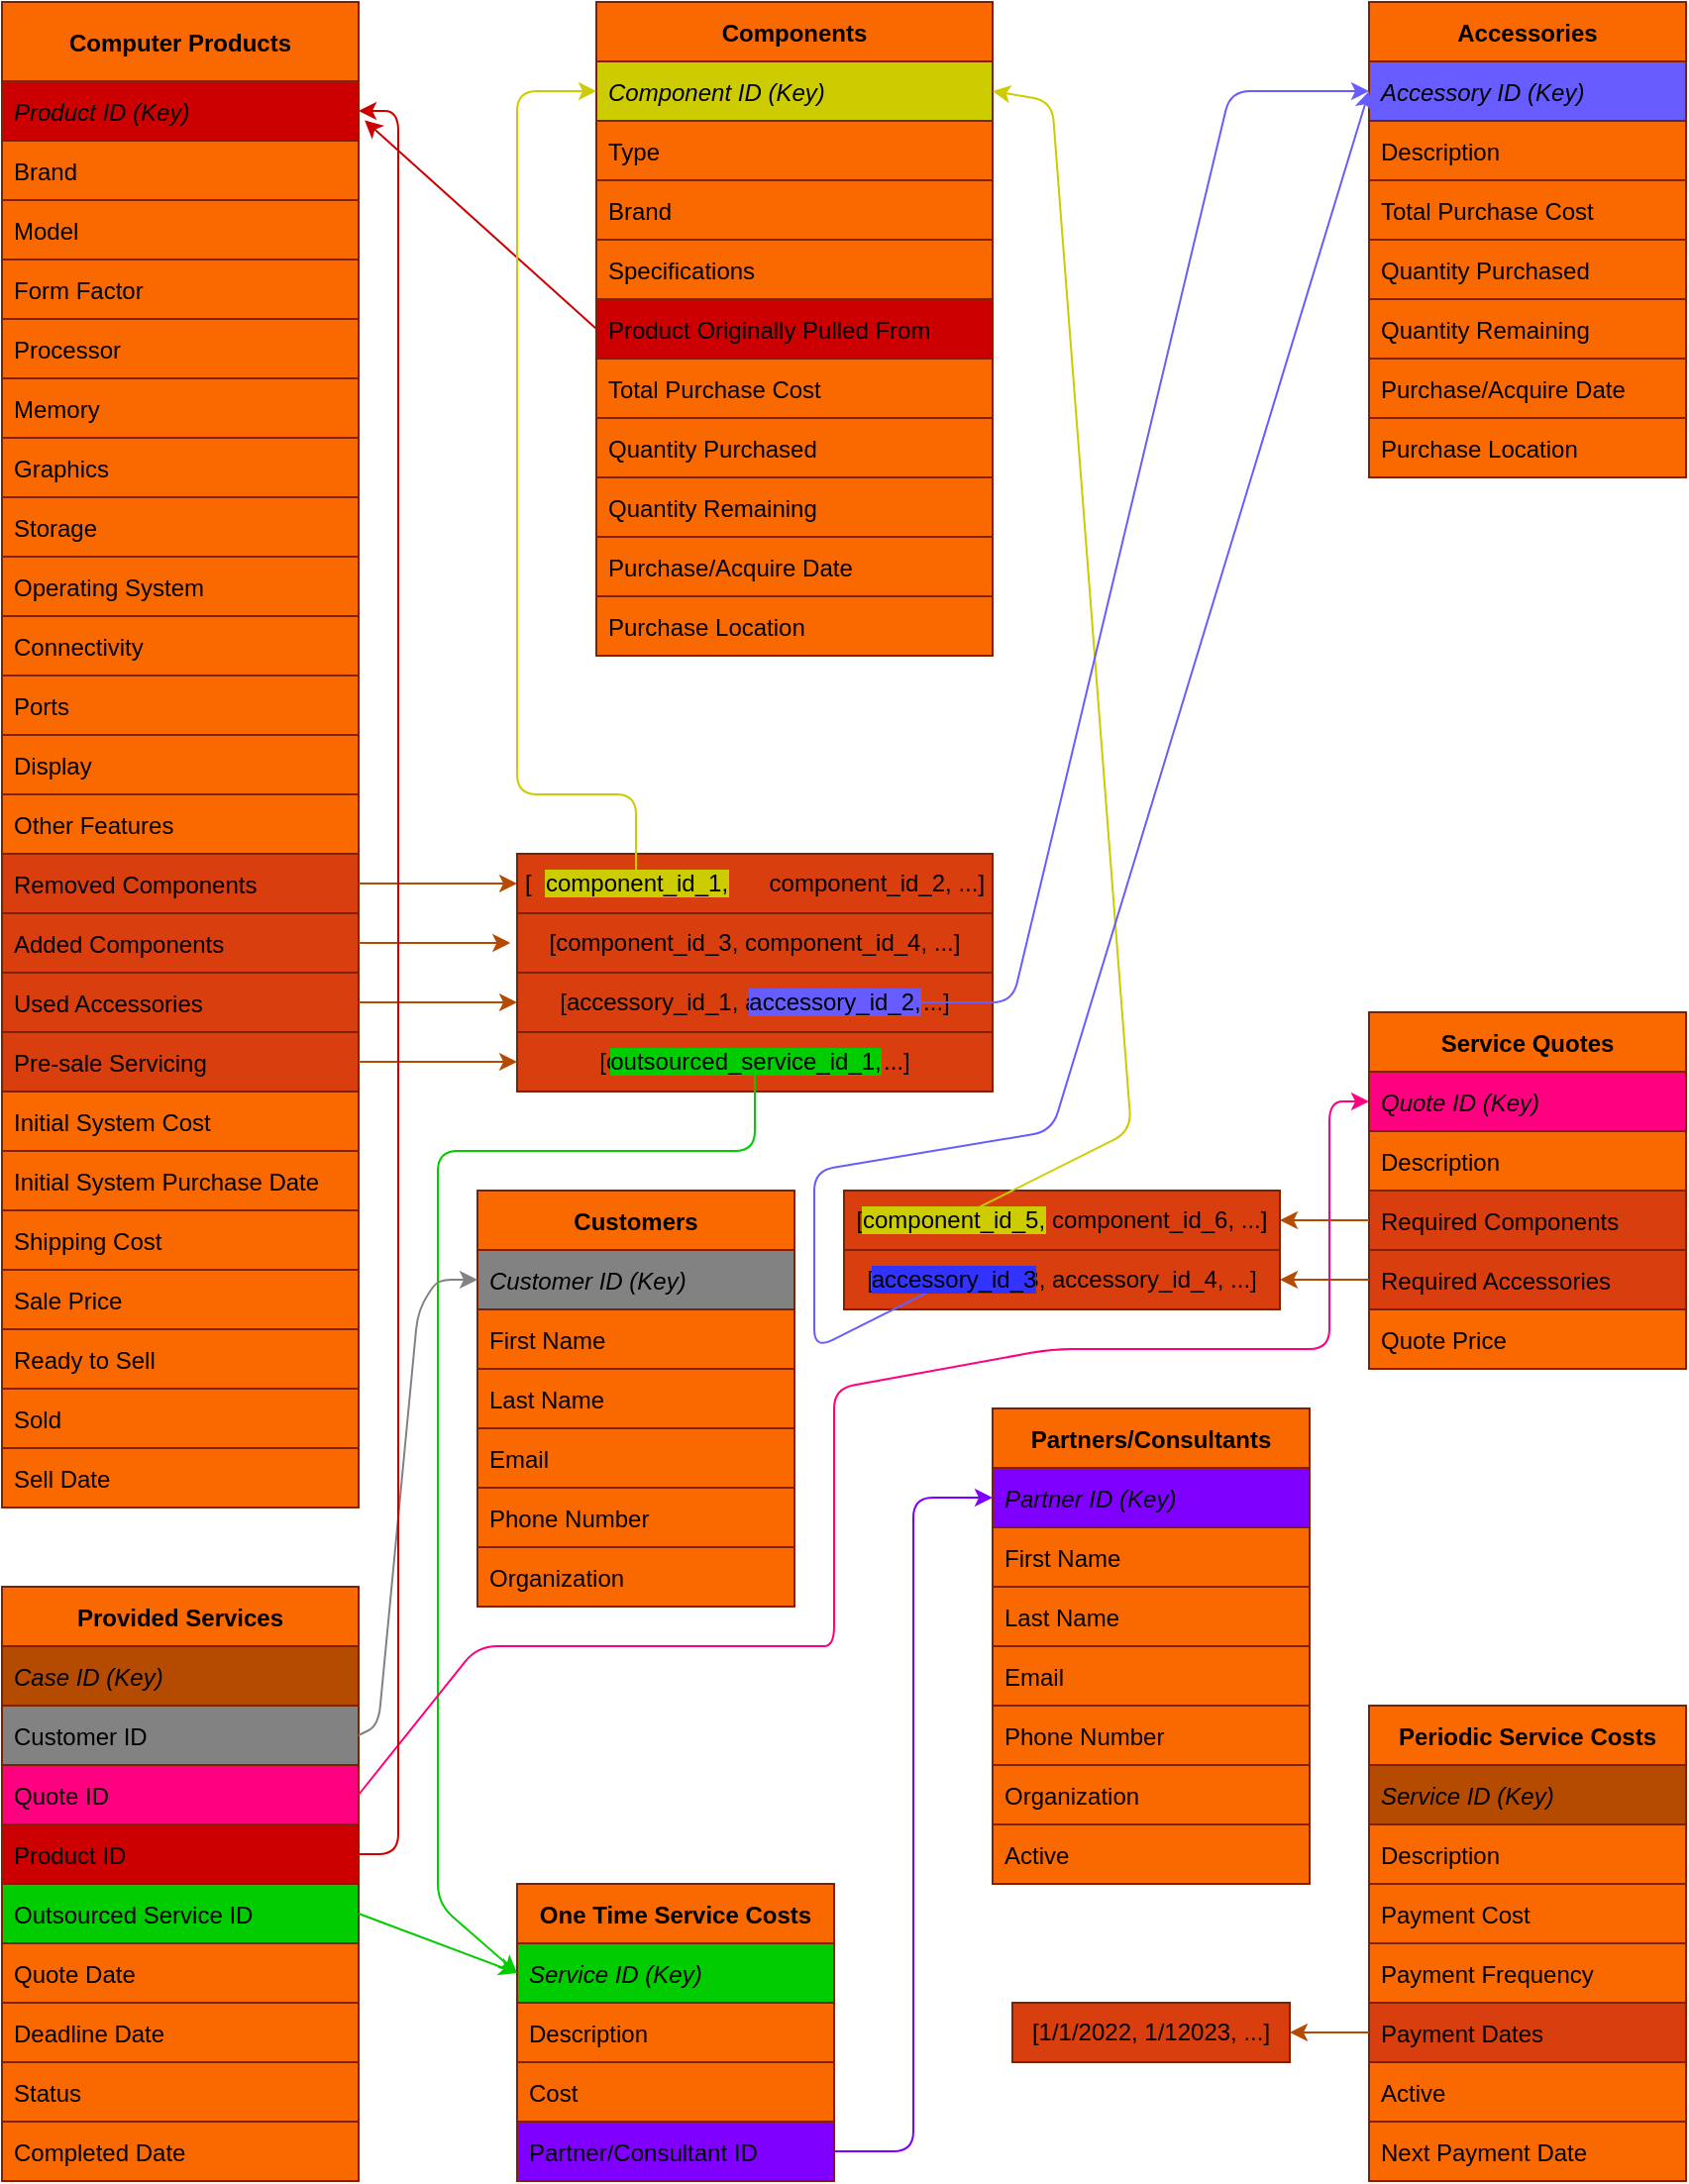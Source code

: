 <mxfile>
    <diagram id="A59kd1PUlwQ1Bvf_hG7t" name="Page-1">
        <mxGraphModel dx="2760" dy="1080" grid="1" gridSize="10" guides="1" tooltips="1" connect="1" arrows="1" fold="1" page="1" pageScale="1" pageWidth="850" pageHeight="1100" math="0" shadow="0">
            <root>
                <mxCell id="0"/>
                <mxCell id="1" parent="0"/>
                <mxCell id="89" value="Computer Products" style="swimlane;fontStyle=1;childLayout=stackLayout;horizontal=1;startSize=40;horizontalStack=0;resizeParent=1;resizeParentMax=0;resizeLast=0;collapsible=1;marginBottom=0;comic=0;labelBackgroundColor=none;labelBorderColor=none;fillColor=#fa6800;strokeColor=#7D2100;fontColor=#000000;" vertex="1" parent="1">
                    <mxGeometry x="-1700" width="180" height="760" as="geometry">
                        <mxRectangle x="-830" y="10" width="50" height="30" as="alternateBounds"/>
                    </mxGeometry>
                </mxCell>
                <mxCell id="90" value="Product ID (Key)" style="text;align=left;verticalAlign=middle;spacingLeft=4;spacingRight=4;overflow=hidden;points=[[0,0.5],[1,0.5]];portConstraint=eastwest;rotatable=0;comic=0;labelBackgroundColor=none;labelBorderColor=none;fillColor=#CC0000;strokeColor=#7D2100;fontColor=#000000;fontStyle=2" vertex="1" parent="89">
                    <mxGeometry y="40" width="180" height="30" as="geometry"/>
                </mxCell>
                <mxCell id="91" value="Brand" style="text;align=left;verticalAlign=middle;spacingLeft=4;spacingRight=4;overflow=hidden;points=[[0,0.5],[1,0.5]];portConstraint=eastwest;rotatable=0;comic=0;labelBackgroundColor=none;labelBorderColor=none;fillColor=#fa6800;strokeColor=#7D2100;fontColor=#000000;" vertex="1" parent="89">
                    <mxGeometry y="70" width="180" height="30" as="geometry"/>
                </mxCell>
                <mxCell id="106" value="Model" style="text;align=left;verticalAlign=middle;spacingLeft=4;spacingRight=4;overflow=hidden;points=[[0,0.5],[1,0.5]];portConstraint=eastwest;rotatable=0;comic=0;labelBackgroundColor=none;labelBorderColor=none;fillColor=#fa6800;strokeColor=#7D2100;fontColor=#000000;" vertex="1" parent="89">
                    <mxGeometry y="100" width="180" height="30" as="geometry"/>
                </mxCell>
                <mxCell id="105" value="Form Factor" style="text;align=left;verticalAlign=middle;spacingLeft=4;spacingRight=4;overflow=hidden;points=[[0,0.5],[1,0.5]];portConstraint=eastwest;rotatable=0;comic=0;labelBackgroundColor=none;labelBorderColor=none;fillColor=#fa6800;strokeColor=#7D2100;fontColor=#000000;" vertex="1" parent="89">
                    <mxGeometry y="130" width="180" height="30" as="geometry"/>
                </mxCell>
                <mxCell id="104" value="Processor" style="text;align=left;verticalAlign=middle;spacingLeft=4;spacingRight=4;overflow=hidden;points=[[0,0.5],[1,0.5]];portConstraint=eastwest;rotatable=0;comic=0;labelBackgroundColor=none;labelBorderColor=none;fillColor=#fa6800;strokeColor=#7D2100;fontColor=#000000;" vertex="1" parent="89">
                    <mxGeometry y="160" width="180" height="30" as="geometry"/>
                </mxCell>
                <mxCell id="103" value="Memory" style="text;align=left;verticalAlign=middle;spacingLeft=4;spacingRight=4;overflow=hidden;points=[[0,0.5],[1,0.5]];portConstraint=eastwest;rotatable=0;comic=0;labelBackgroundColor=none;labelBorderColor=none;fillColor=#fa6800;strokeColor=#7D2100;fontColor=#000000;" vertex="1" parent="89">
                    <mxGeometry y="190" width="180" height="30" as="geometry"/>
                </mxCell>
                <mxCell id="102" value="Graphics" style="text;align=left;verticalAlign=middle;spacingLeft=4;spacingRight=4;overflow=hidden;points=[[0,0.5],[1,0.5]];portConstraint=eastwest;rotatable=0;comic=0;labelBackgroundColor=none;labelBorderColor=none;fillColor=#fa6800;strokeColor=#7D2100;fontColor=#000000;" vertex="1" parent="89">
                    <mxGeometry y="220" width="180" height="30" as="geometry"/>
                </mxCell>
                <mxCell id="100" value="Storage" style="text;align=left;verticalAlign=middle;spacingLeft=4;spacingRight=4;overflow=hidden;points=[[0,0.5],[1,0.5]];portConstraint=eastwest;rotatable=0;comic=0;labelBackgroundColor=none;labelBorderColor=none;fillColor=#fa6800;strokeColor=#7D2100;fontColor=#000000;" vertex="1" parent="89">
                    <mxGeometry y="250" width="180" height="30" as="geometry"/>
                </mxCell>
                <mxCell id="99" value="Operating System" style="text;align=left;verticalAlign=middle;spacingLeft=4;spacingRight=4;overflow=hidden;points=[[0,0.5],[1,0.5]];portConstraint=eastwest;rotatable=0;comic=0;labelBackgroundColor=none;labelBorderColor=none;fillColor=#fa6800;strokeColor=#7D2100;fontColor=#000000;" vertex="1" parent="89">
                    <mxGeometry y="280" width="180" height="30" as="geometry"/>
                </mxCell>
                <mxCell id="98" value="Connectivity" style="text;align=left;verticalAlign=middle;spacingLeft=4;spacingRight=4;overflow=hidden;points=[[0,0.5],[1,0.5]];portConstraint=eastwest;rotatable=0;comic=0;labelBackgroundColor=none;labelBorderColor=none;fillColor=#fa6800;strokeColor=#7D2100;fontColor=#000000;" vertex="1" parent="89">
                    <mxGeometry y="310" width="180" height="30" as="geometry"/>
                </mxCell>
                <mxCell id="97" value="Ports" style="text;align=left;verticalAlign=middle;spacingLeft=4;spacingRight=4;overflow=hidden;points=[[0,0.5],[1,0.5]];portConstraint=eastwest;rotatable=0;comic=0;labelBackgroundColor=none;labelBorderColor=none;fillColor=#fa6800;strokeColor=#7D2100;fontColor=#000000;" vertex="1" parent="89">
                    <mxGeometry y="340" width="180" height="30" as="geometry"/>
                </mxCell>
                <mxCell id="96" value="Display" style="text;align=left;verticalAlign=middle;spacingLeft=4;spacingRight=4;overflow=hidden;points=[[0,0.5],[1,0.5]];portConstraint=eastwest;rotatable=0;comic=0;labelBackgroundColor=none;labelBorderColor=none;fillColor=#fa6800;strokeColor=#7D2100;fontColor=#000000;" vertex="1" parent="89">
                    <mxGeometry y="370" width="180" height="30" as="geometry"/>
                </mxCell>
                <mxCell id="95" value="Other Features" style="text;align=left;verticalAlign=middle;spacingLeft=4;spacingRight=4;overflow=hidden;points=[[0,0.5],[1,0.5]];portConstraint=eastwest;rotatable=0;comic=0;labelBackgroundColor=none;labelBorderColor=none;fillColor=#fa6800;strokeColor=#7D2100;fontColor=#000000;" vertex="1" parent="89">
                    <mxGeometry y="400" width="180" height="30" as="geometry"/>
                </mxCell>
                <mxCell id="110" value="Removed Components" style="text;align=left;verticalAlign=middle;spacingLeft=4;spacingRight=4;overflow=hidden;points=[[0,0.5],[1,0.5]];portConstraint=eastwest;rotatable=0;comic=0;labelBackgroundColor=none;labelBorderColor=none;fillColor=#D93E0F;strokeColor=#7D2100;fontColor=#000000;" vertex="1" parent="89">
                    <mxGeometry y="430" width="180" height="30" as="geometry"/>
                </mxCell>
                <mxCell id="109" value="Added Components" style="text;align=left;verticalAlign=middle;spacingLeft=4;spacingRight=4;overflow=hidden;points=[[0,0.5],[1,0.5]];portConstraint=eastwest;rotatable=0;comic=0;labelBackgroundColor=none;labelBorderColor=none;fillColor=#D93E0F;strokeColor=#7D2100;fontColor=#000000;" vertex="1" parent="89">
                    <mxGeometry y="460" width="180" height="30" as="geometry"/>
                </mxCell>
                <mxCell id="146" value="Used Accessories" style="text;align=left;verticalAlign=middle;spacingLeft=4;spacingRight=4;overflow=hidden;points=[[0,0.5],[1,0.5]];portConstraint=eastwest;rotatable=0;comic=0;labelBackgroundColor=none;labelBorderColor=none;fillColor=#D93E0F;strokeColor=#7D2100;fontColor=#000000;" vertex="1" parent="89">
                    <mxGeometry y="490" width="180" height="30" as="geometry"/>
                </mxCell>
                <mxCell id="147" value="Pre-sale Servicing" style="text;align=left;verticalAlign=middle;spacingLeft=4;spacingRight=4;overflow=hidden;points=[[0,0.5],[1,0.5]];portConstraint=eastwest;rotatable=0;comic=0;labelBackgroundColor=none;labelBorderColor=none;fillColor=#D93E0F;strokeColor=#7D2100;fontColor=#000000;" vertex="1" parent="89">
                    <mxGeometry y="520" width="180" height="30" as="geometry"/>
                </mxCell>
                <mxCell id="108" value="Initial System Cost" style="text;align=left;verticalAlign=middle;spacingLeft=4;spacingRight=4;overflow=hidden;points=[[0,0.5],[1,0.5]];portConstraint=eastwest;rotatable=0;comic=0;labelBackgroundColor=none;labelBorderColor=none;fillColor=#fa6800;strokeColor=#7D2100;fontColor=#000000;" vertex="1" parent="89">
                    <mxGeometry y="550" width="180" height="30" as="geometry"/>
                </mxCell>
                <mxCell id="107" value="Initial System Purchase Date" style="text;align=left;verticalAlign=middle;spacingLeft=4;spacingRight=4;overflow=hidden;points=[[0,0.5],[1,0.5]];portConstraint=eastwest;rotatable=0;comic=0;labelBackgroundColor=none;labelBorderColor=none;fillColor=#fa6800;strokeColor=#7D2100;fontColor=#000000;" vertex="1" parent="89">
                    <mxGeometry y="580" width="180" height="30" as="geometry"/>
                </mxCell>
                <mxCell id="115" value="Shipping Cost" style="text;align=left;verticalAlign=middle;spacingLeft=4;spacingRight=4;overflow=hidden;points=[[0,0.5],[1,0.5]];portConstraint=eastwest;rotatable=0;comic=0;labelBackgroundColor=none;labelBorderColor=none;fillColor=#fa6800;strokeColor=#7D2100;fontColor=#000000;" vertex="1" parent="89">
                    <mxGeometry y="610" width="180" height="30" as="geometry"/>
                </mxCell>
                <mxCell id="114" value="Sale Price" style="text;align=left;verticalAlign=middle;spacingLeft=4;spacingRight=4;overflow=hidden;points=[[0,0.5],[1,0.5]];portConstraint=eastwest;rotatable=0;comic=0;labelBackgroundColor=none;labelBorderColor=none;fillColor=#fa6800;strokeColor=#7D2100;fontColor=#000000;" vertex="1" parent="89">
                    <mxGeometry y="640" width="180" height="30" as="geometry"/>
                </mxCell>
                <mxCell id="113" value="Ready to Sell" style="text;align=left;verticalAlign=middle;spacingLeft=4;spacingRight=4;overflow=hidden;points=[[0,0.5],[1,0.5]];portConstraint=eastwest;rotatable=0;comic=0;labelBackgroundColor=none;labelBorderColor=none;fillColor=#fa6800;strokeColor=#7D2100;fontColor=#000000;" vertex="1" parent="89">
                    <mxGeometry y="670" width="180" height="30" as="geometry"/>
                </mxCell>
                <mxCell id="112" value="Sold" style="text;align=left;verticalAlign=middle;spacingLeft=4;spacingRight=4;overflow=hidden;points=[[0,0.5],[1,0.5]];portConstraint=eastwest;rotatable=0;comic=0;labelBackgroundColor=none;labelBorderColor=none;fillColor=#fa6800;strokeColor=#7D2100;fontColor=#000000;" vertex="1" parent="89">
                    <mxGeometry y="700" width="180" height="30" as="geometry"/>
                </mxCell>
                <mxCell id="111" value="Sell Date" style="text;align=left;verticalAlign=middle;spacingLeft=4;spacingRight=4;overflow=hidden;points=[[0,0.5],[1,0.5]];portConstraint=eastwest;rotatable=0;comic=0;labelBackgroundColor=none;labelBorderColor=none;fillColor=#fa6800;strokeColor=#7D2100;fontColor=#000000;" vertex="1" parent="89">
                    <mxGeometry y="730" width="180" height="30" as="geometry"/>
                </mxCell>
                <mxCell id="120" value="[                                    component_id_2, ...]" style="whiteSpace=wrap;align=center;comic=0;labelBackgroundColor=none;labelBorderColor=none;fillColor=#D93E0F;strokeColor=#7D2100;fontColor=#000000;" vertex="1" parent="1">
                    <mxGeometry x="-1440" y="430" width="240" height="30" as="geometry"/>
                </mxCell>
                <mxCell id="121" value="[component_id_3, component_id_4, ...]" style="whiteSpace=wrap;align=center;comic=0;labelBackgroundColor=none;labelBorderColor=none;fillColor=#D93E0F;strokeColor=#7D2100;fontColor=#000000;" vertex="1" parent="1">
                    <mxGeometry x="-1440" y="460" width="240" height="30" as="geometry"/>
                </mxCell>
                <mxCell id="122" value="" style="edgeStyle=none;entryX=0;entryY=0.5;entryDx=0;entryDy=0;jumpSize=12;comic=0;labelBackgroundColor=none;labelBorderColor=none;fontColor=#000000;fillColor=#fa6800;strokeColor=#B54B00;" edge="1" parent="1" source="110" target="120">
                    <mxGeometry relative="1" as="geometry"/>
                </mxCell>
                <mxCell id="123" value="" style="edgeStyle=none;entryX=-0.014;entryY=0.5;entryDx=0;entryDy=0;entryPerimeter=0;jumpSize=12;comic=0;labelBackgroundColor=none;labelBorderColor=none;fontColor=#000000;fillColor=#fa6800;strokeColor=#B54B00;" edge="1" parent="1" source="109" target="121">
                    <mxGeometry relative="1" as="geometry"/>
                </mxCell>
                <mxCell id="124" value="Components" style="swimlane;fontStyle=1;childLayout=stackLayout;horizontal=1;startSize=30;horizontalStack=0;resizeParent=1;resizeParentMax=0;resizeLast=0;collapsible=1;marginBottom=0;comic=0;labelBackgroundColor=none;labelBorderColor=none;fillColor=#fa6800;strokeColor=#7D2100;fontColor=#000000;" vertex="1" parent="1">
                    <mxGeometry x="-1400" width="200" height="330" as="geometry"/>
                </mxCell>
                <mxCell id="125" value="Component ID (Key)" style="text;align=left;verticalAlign=middle;spacingLeft=4;spacingRight=4;overflow=hidden;points=[[0,0.5],[1,0.5]];portConstraint=eastwest;rotatable=0;comic=0;labelBackgroundColor=none;labelBorderColor=none;fillColor=#CCCC00;strokeColor=#7D2100;fontColor=#000000;fontStyle=2" vertex="1" parent="124">
                    <mxGeometry y="30" width="200" height="30" as="geometry"/>
                </mxCell>
                <mxCell id="126" value="Type" style="text;align=left;verticalAlign=middle;spacingLeft=4;spacingRight=4;overflow=hidden;points=[[0,0.5],[1,0.5]];portConstraint=eastwest;rotatable=0;comic=0;labelBackgroundColor=none;labelBorderColor=none;fillColor=#fa6800;strokeColor=#7D2100;fontColor=#000000;" vertex="1" parent="124">
                    <mxGeometry y="60" width="200" height="30" as="geometry"/>
                </mxCell>
                <mxCell id="127" value="Brand" style="text;align=left;verticalAlign=middle;spacingLeft=4;spacingRight=4;overflow=hidden;points=[[0,0.5],[1,0.5]];portConstraint=eastwest;rotatable=0;comic=0;labelBackgroundColor=none;labelBorderColor=none;fillColor=#fa6800;strokeColor=#7D2100;fontColor=#000000;" vertex="1" parent="124">
                    <mxGeometry y="90" width="200" height="30" as="geometry"/>
                </mxCell>
                <mxCell id="141" value="Specifications" style="text;align=left;verticalAlign=middle;spacingLeft=4;spacingRight=4;overflow=hidden;points=[[0,0.5],[1,0.5]];portConstraint=eastwest;rotatable=0;comic=0;labelBackgroundColor=none;labelBorderColor=none;fillColor=#fa6800;strokeColor=#7D2100;fontColor=#000000;" vertex="1" parent="124">
                    <mxGeometry y="120" width="200" height="30" as="geometry"/>
                </mxCell>
                <mxCell id="140" value="Product Originally Pulled From" style="text;align=left;verticalAlign=middle;spacingLeft=4;spacingRight=4;overflow=hidden;points=[[0,0.5],[1,0.5]];portConstraint=eastwest;rotatable=0;comic=0;labelBackgroundColor=none;labelBorderColor=none;fillColor=#CC0000;strokeColor=#7D2100;fontColor=#000000;" vertex="1" parent="124">
                    <mxGeometry y="150" width="200" height="30" as="geometry"/>
                </mxCell>
                <mxCell id="139" value="Total Purchase Cost" style="text;align=left;verticalAlign=middle;spacingLeft=4;spacingRight=4;overflow=hidden;points=[[0,0.5],[1,0.5]];portConstraint=eastwest;rotatable=0;comic=0;labelBackgroundColor=none;labelBorderColor=none;fillColor=#fa6800;strokeColor=#7D2100;fontColor=#000000;" vertex="1" parent="124">
                    <mxGeometry y="180" width="200" height="30" as="geometry"/>
                </mxCell>
                <mxCell id="138" value="Quantity Purchased" style="text;align=left;verticalAlign=middle;spacingLeft=4;spacingRight=4;overflow=hidden;points=[[0,0.5],[1,0.5]];portConstraint=eastwest;rotatable=0;comic=0;labelBackgroundColor=none;labelBorderColor=none;fillColor=#fa6800;strokeColor=#7D2100;fontColor=#000000;" vertex="1" parent="124">
                    <mxGeometry y="210" width="200" height="30" as="geometry"/>
                </mxCell>
                <mxCell id="137" value="Quantity Remaining" style="text;align=left;verticalAlign=middle;spacingLeft=4;spacingRight=4;overflow=hidden;points=[[0,0.5],[1,0.5]];portConstraint=eastwest;rotatable=0;comic=0;labelBackgroundColor=none;labelBorderColor=none;fillColor=#fa6800;strokeColor=#7D2100;fontColor=#000000;" vertex="1" parent="124">
                    <mxGeometry y="240" width="200" height="30" as="geometry"/>
                </mxCell>
                <mxCell id="136" value="Purchase/Acquire Date" style="text;align=left;verticalAlign=middle;spacingLeft=4;spacingRight=4;overflow=hidden;points=[[0,0.5],[1,0.5]];portConstraint=eastwest;rotatable=0;comic=0;labelBackgroundColor=none;labelBorderColor=none;fillColor=#fa6800;strokeColor=#7D2100;fontColor=#000000;" vertex="1" parent="124">
                    <mxGeometry y="270" width="200" height="30" as="geometry"/>
                </mxCell>
                <mxCell id="135" value="Purchase Location" style="text;align=left;verticalAlign=middle;spacingLeft=4;spacingRight=4;overflow=hidden;points=[[0,0.5],[1,0.5]];portConstraint=eastwest;rotatable=0;comic=0;labelBackgroundColor=none;labelBorderColor=none;fillColor=#fa6800;strokeColor=#7D2100;fontColor=#000000;" vertex="1" parent="124">
                    <mxGeometry y="300" width="200" height="30" as="geometry"/>
                </mxCell>
                <mxCell id="148" value="Accessories" style="swimlane;fontStyle=1;childLayout=stackLayout;horizontal=1;startSize=30;horizontalStack=0;resizeParent=1;resizeParentMax=0;resizeLast=0;collapsible=1;marginBottom=0;comic=0;labelBackgroundColor=none;labelBorderColor=none;fillColor=#fa6800;strokeColor=#7D2100;fontColor=#000000;" vertex="1" parent="1">
                    <mxGeometry x="-1010" width="160" height="240" as="geometry"/>
                </mxCell>
                <mxCell id="149" value="Accessory ID (Key)" style="text;align=left;verticalAlign=middle;spacingLeft=4;spacingRight=4;overflow=hidden;points=[[0,0.5],[1,0.5]];portConstraint=eastwest;rotatable=0;comic=0;labelBackgroundColor=none;labelBorderColor=none;fillColor=#675CFF;strokeColor=#7D2100;fontColor=#000000;gradientColor=none;fontStyle=2" vertex="1" parent="148">
                    <mxGeometry y="30" width="160" height="30" as="geometry"/>
                </mxCell>
                <mxCell id="150" value="Description" style="text;align=left;verticalAlign=middle;spacingLeft=4;spacingRight=4;overflow=hidden;points=[[0,0.5],[1,0.5]];portConstraint=eastwest;rotatable=0;comic=0;labelBackgroundColor=none;labelBorderColor=none;fillColor=#fa6800;strokeColor=#7D2100;fontColor=#000000;" vertex="1" parent="148">
                    <mxGeometry y="60" width="160" height="30" as="geometry"/>
                </mxCell>
                <mxCell id="154" value="Total Purchase Cost" style="text;align=left;verticalAlign=middle;spacingLeft=4;spacingRight=4;overflow=hidden;points=[[0,0.5],[1,0.5]];portConstraint=eastwest;rotatable=0;comic=0;labelBackgroundColor=none;labelBorderColor=none;fillColor=#fa6800;strokeColor=#7D2100;fontColor=#000000;" vertex="1" parent="148">
                    <mxGeometry y="90" width="160" height="30" as="geometry"/>
                </mxCell>
                <mxCell id="155" value="Quantity Purchased" style="text;align=left;verticalAlign=middle;spacingLeft=4;spacingRight=4;overflow=hidden;points=[[0,0.5],[1,0.5]];portConstraint=eastwest;rotatable=0;comic=0;labelBackgroundColor=none;labelBorderColor=none;fillColor=#fa6800;strokeColor=#7D2100;fontColor=#000000;" vertex="1" parent="148">
                    <mxGeometry y="120" width="160" height="30" as="geometry"/>
                </mxCell>
                <mxCell id="156" value="Quantity Remaining" style="text;align=left;verticalAlign=middle;spacingLeft=4;spacingRight=4;overflow=hidden;points=[[0,0.5],[1,0.5]];portConstraint=eastwest;rotatable=0;comic=0;labelBackgroundColor=none;labelBorderColor=none;fillColor=#fa6800;strokeColor=#7D2100;fontColor=#000000;" vertex="1" parent="148">
                    <mxGeometry y="150" width="160" height="30" as="geometry"/>
                </mxCell>
                <mxCell id="157" value="Purchase/Acquire Date" style="text;align=left;verticalAlign=middle;spacingLeft=4;spacingRight=4;overflow=hidden;points=[[0,0.5],[1,0.5]];portConstraint=eastwest;rotatable=0;comic=0;labelBackgroundColor=none;labelBorderColor=none;fillColor=#fa6800;strokeColor=#7D2100;fontColor=#000000;" vertex="1" parent="148">
                    <mxGeometry y="180" width="160" height="30" as="geometry"/>
                </mxCell>
                <mxCell id="158" value="Purchase Location" style="text;align=left;verticalAlign=middle;spacingLeft=4;spacingRight=4;overflow=hidden;points=[[0,0.5],[1,0.5]];portConstraint=eastwest;rotatable=0;comic=0;labelBackgroundColor=none;labelBorderColor=none;fillColor=#fa6800;strokeColor=#7D2100;fontColor=#000000;" vertex="1" parent="148">
                    <mxGeometry y="210" width="160" height="30" as="geometry"/>
                </mxCell>
                <mxCell id="159" value="[accessory_id_1, accessory_id_2, ...]" style="whiteSpace=wrap;align=center;comic=0;labelBackgroundColor=none;labelBorderColor=none;fillColor=#D93E0F;strokeColor=#7D2100;fontColor=#000000;" vertex="1" parent="1">
                    <mxGeometry x="-1440" y="490" width="240" height="30" as="geometry"/>
                </mxCell>
                <mxCell id="160" value="" style="edgeStyle=none;entryX=0;entryY=0.5;entryDx=0;entryDy=0;jumpSize=12;exitX=1;exitY=0.5;exitDx=0;exitDy=0;comic=0;labelBackgroundColor=none;labelBorderColor=none;fontColor=#000000;fillColor=#fa6800;strokeColor=#B54B00;" edge="1" parent="1" target="159" source="146">
                    <mxGeometry relative="1" as="geometry">
                        <mxPoint x="-540" y="495" as="sourcePoint"/>
                    </mxGeometry>
                </mxCell>
                <mxCell id="162" value="Periodic Service Costs" style="swimlane;fontStyle=1;childLayout=stackLayout;horizontal=1;startSize=30;horizontalStack=0;resizeParent=1;resizeParentMax=0;resizeLast=0;collapsible=1;marginBottom=0;comic=0;labelBackgroundColor=none;labelBorderColor=none;fillColor=#fa6800;strokeColor=#7D2100;fontColor=#000000;" vertex="1" parent="1">
                    <mxGeometry x="-1010" y="860" width="160" height="240" as="geometry"/>
                </mxCell>
                <mxCell id="163" value="Service ID (Key)" style="text;align=left;verticalAlign=middle;spacingLeft=4;spacingRight=4;overflow=hidden;points=[[0,0.5],[1,0.5]];portConstraint=eastwest;rotatable=0;comic=0;labelBackgroundColor=none;labelBorderColor=none;fillColor=#B54B00;strokeColor=#7D2100;fontColor=#000000;fontStyle=2" vertex="1" parent="162">
                    <mxGeometry y="30" width="160" height="30" as="geometry"/>
                </mxCell>
                <mxCell id="164" value="Description" style="text;align=left;verticalAlign=middle;spacingLeft=4;spacingRight=4;overflow=hidden;points=[[0,0.5],[1,0.5]];portConstraint=eastwest;rotatable=0;comic=0;labelBackgroundColor=none;labelBorderColor=none;fillColor=#fa6800;strokeColor=#7D2100;fontColor=#000000;" vertex="1" parent="162">
                    <mxGeometry y="60" width="160" height="30" as="geometry"/>
                </mxCell>
                <mxCell id="165" value="Payment Cost" style="text;align=left;verticalAlign=middle;spacingLeft=4;spacingRight=4;overflow=hidden;points=[[0,0.5],[1,0.5]];portConstraint=eastwest;rotatable=0;comic=0;labelBackgroundColor=none;labelBorderColor=none;fillColor=#fa6800;strokeColor=#7D2100;fontColor=#000000;" vertex="1" parent="162">
                    <mxGeometry y="90" width="160" height="30" as="geometry"/>
                </mxCell>
                <mxCell id="166" value="Payment Frequency" style="text;align=left;verticalAlign=middle;spacingLeft=4;spacingRight=4;overflow=hidden;points=[[0,0.5],[1,0.5]];portConstraint=eastwest;rotatable=0;comic=0;labelBackgroundColor=none;labelBorderColor=none;fillColor=#fa6800;strokeColor=#7D2100;fontColor=#000000;" vertex="1" parent="162">
                    <mxGeometry y="120" width="160" height="30" as="geometry"/>
                </mxCell>
                <mxCell id="167" value="Payment Dates" style="text;align=left;verticalAlign=middle;spacingLeft=4;spacingRight=4;overflow=hidden;points=[[0,0.5],[1,0.5]];portConstraint=eastwest;rotatable=0;comic=0;labelBackgroundColor=none;labelBorderColor=none;fillColor=#D93E0F;strokeColor=#7D2100;fontColor=#000000;" vertex="1" parent="162">
                    <mxGeometry y="150" width="160" height="30" as="geometry"/>
                </mxCell>
                <mxCell id="168" value="Active" style="text;align=left;verticalAlign=middle;spacingLeft=4;spacingRight=4;overflow=hidden;points=[[0,0.5],[1,0.5]];portConstraint=eastwest;rotatable=0;comic=0;labelBackgroundColor=none;labelBorderColor=none;fillColor=#fa6800;strokeColor=#7D2100;fontColor=#000000;" vertex="1" parent="162">
                    <mxGeometry y="180" width="160" height="30" as="geometry"/>
                </mxCell>
                <mxCell id="169" value="Next Payment Date" style="text;align=left;verticalAlign=middle;spacingLeft=4;spacingRight=4;overflow=hidden;points=[[0,0.5],[1,0.5]];portConstraint=eastwest;rotatable=0;comic=0;labelBackgroundColor=none;labelBorderColor=none;fillColor=#fa6800;strokeColor=#7D2100;fontColor=#000000;" vertex="1" parent="162">
                    <mxGeometry y="210" width="160" height="30" as="geometry"/>
                </mxCell>
                <mxCell id="170" value="[1/1/2022, 1/12023, ...]" style="whiteSpace=wrap;align=center;comic=0;labelBackgroundColor=none;labelBorderColor=none;fillColor=#D93E0F;strokeColor=#7D2100;fontColor=#000000;" vertex="1" parent="1">
                    <mxGeometry x="-1190" y="1010" width="140" height="30" as="geometry"/>
                </mxCell>
                <mxCell id="172" value="" style="edgeStyle=none;jumpSize=13;entryX=1;entryY=0.5;entryDx=0;entryDy=0;comic=0;labelBackgroundColor=none;labelBorderColor=none;fontColor=#000000;fillColor=#fa6800;strokeColor=#B54B00;" edge="1" parent="1" source="167" target="170">
                    <mxGeometry relative="1" as="geometry"/>
                </mxCell>
                <mxCell id="ySqNH0EchY6GPnEmHGPg-172" value="One Time Service Costs" style="swimlane;fontStyle=1;childLayout=stackLayout;horizontal=1;startSize=30;horizontalStack=0;resizeParent=1;resizeParentMax=0;resizeLast=0;collapsible=1;marginBottom=0;comic=0;labelBackgroundColor=none;labelBorderColor=none;fillColor=#fa6800;strokeColor=#7D2100;fontColor=#000000;" vertex="1" parent="1">
                    <mxGeometry x="-1440" y="950" width="160" height="150" as="geometry"/>
                </mxCell>
                <mxCell id="ySqNH0EchY6GPnEmHGPg-173" value="Service ID (Key)" style="text;align=left;verticalAlign=middle;spacingLeft=4;spacingRight=4;overflow=hidden;points=[[0,0.5],[1,0.5]];portConstraint=eastwest;rotatable=0;comic=0;labelBackgroundColor=none;labelBorderColor=none;fillColor=#00CC00;strokeColor=#7D2100;fontColor=#000000;fontStyle=2" vertex="1" parent="ySqNH0EchY6GPnEmHGPg-172">
                    <mxGeometry y="30" width="160" height="30" as="geometry"/>
                </mxCell>
                <mxCell id="ySqNH0EchY6GPnEmHGPg-174" value="Description" style="text;align=left;verticalAlign=middle;spacingLeft=4;spacingRight=4;overflow=hidden;points=[[0,0.5],[1,0.5]];portConstraint=eastwest;rotatable=0;comic=0;labelBackgroundColor=none;labelBorderColor=none;fillColor=#fa6800;strokeColor=#7D2100;fontColor=#000000;" vertex="1" parent="ySqNH0EchY6GPnEmHGPg-172">
                    <mxGeometry y="60" width="160" height="30" as="geometry"/>
                </mxCell>
                <mxCell id="ySqNH0EchY6GPnEmHGPg-175" value="Cost" style="text;align=left;verticalAlign=middle;spacingLeft=4;spacingRight=4;overflow=hidden;points=[[0,0.5],[1,0.5]];portConstraint=eastwest;rotatable=0;comic=0;labelBackgroundColor=none;labelBorderColor=none;fillColor=#fa6800;strokeColor=#7D2100;fontColor=#000000;" vertex="1" parent="ySqNH0EchY6GPnEmHGPg-172">
                    <mxGeometry y="90" width="160" height="30" as="geometry"/>
                </mxCell>
                <mxCell id="ySqNH0EchY6GPnEmHGPg-179" value="Partner/Consultant ID" style="text;align=left;verticalAlign=middle;spacingLeft=4;spacingRight=4;overflow=hidden;points=[[0,0.5],[1,0.5]];portConstraint=eastwest;rotatable=0;comic=0;labelBackgroundColor=none;labelBorderColor=none;fillColor=#7F00FF;strokeColor=#7D2100;fontColor=#000000;" vertex="1" parent="ySqNH0EchY6GPnEmHGPg-172">
                    <mxGeometry y="120" width="160" height="30" as="geometry"/>
                </mxCell>
                <mxCell id="ySqNH0EchY6GPnEmHGPg-183" value="Partners/Consultants" style="swimlane;fontStyle=1;childLayout=stackLayout;horizontal=1;startSize=30;horizontalStack=0;resizeParent=1;resizeParentMax=0;resizeLast=0;collapsible=1;marginBottom=0;comic=0;labelBackgroundColor=none;labelBorderColor=none;fillColor=#fa6800;strokeColor=#7D2100;fontColor=#000000;" vertex="1" parent="1">
                    <mxGeometry x="-1200" y="710" width="160" height="240" as="geometry"/>
                </mxCell>
                <mxCell id="ySqNH0EchY6GPnEmHGPg-184" value="Partner ID (Key)" style="text;align=left;verticalAlign=middle;spacingLeft=4;spacingRight=4;overflow=hidden;points=[[0,0.5],[1,0.5]];portConstraint=eastwest;rotatable=0;comic=0;labelBackgroundColor=none;labelBorderColor=none;fillColor=#7F00FF;strokeColor=#7D2100;fontColor=#000000;fontStyle=2" vertex="1" parent="ySqNH0EchY6GPnEmHGPg-183">
                    <mxGeometry y="30" width="160" height="30" as="geometry"/>
                </mxCell>
                <mxCell id="ySqNH0EchY6GPnEmHGPg-185" value="First Name " style="text;align=left;verticalAlign=middle;spacingLeft=4;spacingRight=4;overflow=hidden;points=[[0,0.5],[1,0.5]];portConstraint=eastwest;rotatable=0;comic=0;labelBackgroundColor=none;labelBorderColor=none;fillColor=#fa6800;strokeColor=#7D2100;fontColor=#000000;" vertex="1" parent="ySqNH0EchY6GPnEmHGPg-183">
                    <mxGeometry y="60" width="160" height="30" as="geometry"/>
                </mxCell>
                <mxCell id="ySqNH0EchY6GPnEmHGPg-186" value="Last Name" style="text;align=left;verticalAlign=middle;spacingLeft=4;spacingRight=4;overflow=hidden;points=[[0,0.5],[1,0.5]];portConstraint=eastwest;rotatable=0;comic=0;labelBackgroundColor=none;labelBorderColor=none;fillColor=#fa6800;strokeColor=#7D2100;fontColor=#000000;" vertex="1" parent="ySqNH0EchY6GPnEmHGPg-183">
                    <mxGeometry y="90" width="160" height="30" as="geometry"/>
                </mxCell>
                <mxCell id="ySqNH0EchY6GPnEmHGPg-187" value="Email" style="text;align=left;verticalAlign=middle;spacingLeft=4;spacingRight=4;overflow=hidden;points=[[0,0.5],[1,0.5]];portConstraint=eastwest;rotatable=0;comic=0;labelBackgroundColor=none;labelBorderColor=none;fillColor=#fa6800;strokeColor=#7D2100;fontColor=#000000;" vertex="1" parent="ySqNH0EchY6GPnEmHGPg-183">
                    <mxGeometry y="120" width="160" height="30" as="geometry"/>
                </mxCell>
                <mxCell id="ySqNH0EchY6GPnEmHGPg-188" value="Phone Number" style="text;align=left;verticalAlign=middle;spacingLeft=4;spacingRight=4;overflow=hidden;points=[[0,0.5],[1,0.5]];portConstraint=eastwest;rotatable=0;comic=0;labelBackgroundColor=none;labelBorderColor=none;fillColor=#fa6800;strokeColor=#7D2100;fontColor=#000000;" vertex="1" parent="ySqNH0EchY6GPnEmHGPg-183">
                    <mxGeometry y="150" width="160" height="30" as="geometry"/>
                </mxCell>
                <mxCell id="ySqNH0EchY6GPnEmHGPg-189" value="Organization" style="text;align=left;verticalAlign=middle;spacingLeft=4;spacingRight=4;overflow=hidden;points=[[0,0.5],[1,0.5]];portConstraint=eastwest;rotatable=0;comic=0;labelBackgroundColor=none;labelBorderColor=none;fillColor=#fa6800;strokeColor=#7D2100;fontColor=#000000;" vertex="1" parent="ySqNH0EchY6GPnEmHGPg-183">
                    <mxGeometry y="180" width="160" height="30" as="geometry"/>
                </mxCell>
                <mxCell id="ySqNH0EchY6GPnEmHGPg-190" value="Active" style="text;align=left;verticalAlign=middle;spacingLeft=4;spacingRight=4;overflow=hidden;points=[[0,0.5],[1,0.5]];portConstraint=eastwest;rotatable=0;comic=0;labelBackgroundColor=none;labelBorderColor=none;fillColor=#fa6800;strokeColor=#7D2100;fontColor=#000000;" vertex="1" parent="ySqNH0EchY6GPnEmHGPg-183">
                    <mxGeometry y="210" width="160" height="30" as="geometry"/>
                </mxCell>
                <mxCell id="ySqNH0EchY6GPnEmHGPg-206" value="Customers" style="swimlane;fontStyle=1;childLayout=stackLayout;horizontal=1;startSize=30;horizontalStack=0;resizeParent=1;resizeParentMax=0;resizeLast=0;collapsible=1;marginBottom=0;comic=0;labelBackgroundColor=none;labelBorderColor=none;fillColor=#fa6800;strokeColor=#7D2100;fontColor=#000000;" vertex="1" parent="1">
                    <mxGeometry x="-1460" y="600" width="160" height="210" as="geometry"/>
                </mxCell>
                <mxCell id="ySqNH0EchY6GPnEmHGPg-207" value="Customer ID (Key)" style="text;align=left;verticalAlign=middle;spacingLeft=4;spacingRight=4;overflow=hidden;points=[[0,0.5],[1,0.5]];portConstraint=eastwest;rotatable=0;comic=0;labelBackgroundColor=none;labelBorderColor=none;fillColor=#828282;strokeColor=#7D2100;fontColor=#000000;fontStyle=2" vertex="1" parent="ySqNH0EchY6GPnEmHGPg-206">
                    <mxGeometry y="30" width="160" height="30" as="geometry"/>
                </mxCell>
                <mxCell id="ySqNH0EchY6GPnEmHGPg-208" value="First Name " style="text;align=left;verticalAlign=middle;spacingLeft=4;spacingRight=4;overflow=hidden;points=[[0,0.5],[1,0.5]];portConstraint=eastwest;rotatable=0;comic=0;labelBackgroundColor=none;labelBorderColor=none;fillColor=#fa6800;strokeColor=#7D2100;fontColor=#000000;" vertex="1" parent="ySqNH0EchY6GPnEmHGPg-206">
                    <mxGeometry y="60" width="160" height="30" as="geometry"/>
                </mxCell>
                <mxCell id="ySqNH0EchY6GPnEmHGPg-209" value="Last Name" style="text;align=left;verticalAlign=middle;spacingLeft=4;spacingRight=4;overflow=hidden;points=[[0,0.5],[1,0.5]];portConstraint=eastwest;rotatable=0;comic=0;labelBackgroundColor=none;labelBorderColor=none;fillColor=#fa6800;strokeColor=#7D2100;fontColor=#000000;" vertex="1" parent="ySqNH0EchY6GPnEmHGPg-206">
                    <mxGeometry y="90" width="160" height="30" as="geometry"/>
                </mxCell>
                <mxCell id="ySqNH0EchY6GPnEmHGPg-210" value="Email" style="text;align=left;verticalAlign=middle;spacingLeft=4;spacingRight=4;overflow=hidden;points=[[0,0.5],[1,0.5]];portConstraint=eastwest;rotatable=0;comic=0;labelBackgroundColor=none;labelBorderColor=none;fillColor=#fa6800;strokeColor=#7D2100;fontColor=#000000;" vertex="1" parent="ySqNH0EchY6GPnEmHGPg-206">
                    <mxGeometry y="120" width="160" height="30" as="geometry"/>
                </mxCell>
                <mxCell id="ySqNH0EchY6GPnEmHGPg-211" value="Phone Number" style="text;align=left;verticalAlign=middle;spacingLeft=4;spacingRight=4;overflow=hidden;points=[[0,0.5],[1,0.5]];portConstraint=eastwest;rotatable=0;comic=0;labelBackgroundColor=none;labelBorderColor=none;fillColor=#fa6800;strokeColor=#7D2100;fontColor=#000000;" vertex="1" parent="ySqNH0EchY6GPnEmHGPg-206">
                    <mxGeometry y="150" width="160" height="30" as="geometry"/>
                </mxCell>
                <mxCell id="ySqNH0EchY6GPnEmHGPg-212" value="Organization" style="text;align=left;verticalAlign=middle;spacingLeft=4;spacingRight=4;overflow=hidden;points=[[0,0.5],[1,0.5]];portConstraint=eastwest;rotatable=0;comic=0;labelBackgroundColor=none;labelBorderColor=none;fillColor=#fa6800;strokeColor=#7D2100;fontColor=#000000;" vertex="1" parent="ySqNH0EchY6GPnEmHGPg-206">
                    <mxGeometry y="180" width="160" height="30" as="geometry"/>
                </mxCell>
                <mxCell id="ySqNH0EchY6GPnEmHGPg-216" value="Service Quotes" style="swimlane;fontStyle=1;childLayout=stackLayout;horizontal=1;startSize=30;horizontalStack=0;resizeParent=1;resizeParentMax=0;resizeLast=0;collapsible=1;marginBottom=0;comic=0;labelBackgroundColor=none;labelBorderColor=none;fillColor=#fa6800;strokeColor=#7D2100;fontColor=#000000;" vertex="1" parent="1">
                    <mxGeometry x="-1010" y="510" width="160" height="180" as="geometry"/>
                </mxCell>
                <mxCell id="ySqNH0EchY6GPnEmHGPg-217" value="Quote ID (Key)" style="text;align=left;verticalAlign=middle;spacingLeft=4;spacingRight=4;overflow=hidden;points=[[0,0.5],[1,0.5]];portConstraint=eastwest;rotatable=0;comic=0;labelBackgroundColor=none;labelBorderColor=none;fillColor=#FF0080;strokeColor=#7D2100;fontColor=#000000;fontStyle=2" vertex="1" parent="ySqNH0EchY6GPnEmHGPg-216">
                    <mxGeometry y="30" width="160" height="30" as="geometry"/>
                </mxCell>
                <mxCell id="ySqNH0EchY6GPnEmHGPg-218" value="Description" style="text;align=left;verticalAlign=middle;spacingLeft=4;spacingRight=4;overflow=hidden;points=[[0,0.5],[1,0.5]];portConstraint=eastwest;rotatable=0;comic=0;labelBackgroundColor=none;labelBorderColor=none;fillColor=#fa6800;strokeColor=#7D2100;fontColor=#000000;" vertex="1" parent="ySqNH0EchY6GPnEmHGPg-216">
                    <mxGeometry y="60" width="160" height="30" as="geometry"/>
                </mxCell>
                <mxCell id="ySqNH0EchY6GPnEmHGPg-220" value="Required Components" style="text;align=left;verticalAlign=middle;spacingLeft=4;spacingRight=4;overflow=hidden;points=[[0,0.5],[1,0.5]];portConstraint=eastwest;rotatable=0;comic=0;labelBackgroundColor=none;labelBorderColor=none;fillColor=#D93E0F;strokeColor=#7D2100;fontColor=#000000;" vertex="1" parent="ySqNH0EchY6GPnEmHGPg-216">
                    <mxGeometry y="90" width="160" height="30" as="geometry"/>
                </mxCell>
                <mxCell id="ySqNH0EchY6GPnEmHGPg-219" value="Required Accessories" style="text;align=left;verticalAlign=middle;spacingLeft=4;spacingRight=4;overflow=hidden;points=[[0,0.5],[1,0.5]];portConstraint=eastwest;rotatable=0;comic=0;labelBackgroundColor=none;labelBorderColor=none;fillColor=#D93E0F;strokeColor=#7D2100;fontColor=#000000;" vertex="1" parent="ySqNH0EchY6GPnEmHGPg-216">
                    <mxGeometry y="120" width="160" height="30" as="geometry"/>
                </mxCell>
                <mxCell id="ySqNH0EchY6GPnEmHGPg-221" value="Quote Price" style="text;align=left;verticalAlign=middle;spacingLeft=4;spacingRight=4;overflow=hidden;points=[[0,0.5],[1,0.5]];portConstraint=eastwest;rotatable=0;comic=0;labelBackgroundColor=none;labelBorderColor=none;fillColor=#fa6800;strokeColor=#7D2100;fontColor=#000000;" vertex="1" parent="ySqNH0EchY6GPnEmHGPg-216">
                    <mxGeometry y="150" width="160" height="30" as="geometry"/>
                </mxCell>
                <mxCell id="ySqNH0EchY6GPnEmHGPg-228" value="[component_id_5, component_id_6, ...]" style="whiteSpace=wrap;align=center;comic=0;labelBackgroundColor=none;labelBorderColor=none;fillColor=#D93E0F;strokeColor=#7D2100;fontColor=#000000;" vertex="1" parent="1">
                    <mxGeometry x="-1275" y="600" width="220" height="30" as="geometry"/>
                </mxCell>
                <mxCell id="ySqNH0EchY6GPnEmHGPg-230" value="" style="edgeStyle=none;jumpSize=13;entryX=1;entryY=0.5;entryDx=0;entryDy=0;comic=0;labelBackgroundColor=none;labelBorderColor=none;fontColor=#000000;fillColor=#fa6800;strokeColor=#CCCC00;" edge="1" parent="1" target="125">
                    <mxGeometry relative="1" as="geometry">
                        <mxPoint x="-1190" y="600" as="sourcePoint"/>
                        <Array as="points">
                            <mxPoint x="-1220" y="615"/>
                            <mxPoint x="-1130" y="570"/>
                            <mxPoint x="-1170" y="50"/>
                        </Array>
                    </mxGeometry>
                </mxCell>
                <mxCell id="ySqNH0EchY6GPnEmHGPg-229" value="" style="edgeStyle=none;jumpSize=13;exitX=0;exitY=0.5;exitDx=0;exitDy=0;entryX=1;entryY=0.5;entryDx=0;entryDy=0;comic=0;labelBackgroundColor=none;labelBorderColor=none;fontColor=#000000;fillColor=#fa6800;strokeColor=#B54B00;" edge="1" parent="1" source="ySqNH0EchY6GPnEmHGPg-220" target="ySqNH0EchY6GPnEmHGPg-228">
                    <mxGeometry relative="1" as="geometry"/>
                </mxCell>
                <mxCell id="ySqNH0EchY6GPnEmHGPg-232" value="" style="edgeStyle=none;jumpSize=13;exitX=0;exitY=0.5;exitDx=0;exitDy=0;entryX=1;entryY=0.5;entryDx=0;entryDy=0;comic=0;labelBackgroundColor=none;labelBorderColor=none;fontColor=#000000;fillColor=#fa6800;strokeColor=#B54B00;" edge="1" parent="1" source="ySqNH0EchY6GPnEmHGPg-219" target="ySqNH0EchY6GPnEmHGPg-231">
                    <mxGeometry relative="1" as="geometry"/>
                </mxCell>
                <mxCell id="ySqNH0EchY6GPnEmHGPg-231" value="[accessory_id_3, accessory_id_4, ...]" style="whiteSpace=wrap;align=center;comic=0;labelBackgroundColor=none;labelBorderColor=none;fillColor=#D93E0F;strokeColor=#7D2100;fontColor=#000000;" vertex="1" parent="1">
                    <mxGeometry x="-1275" y="630" width="220" height="30" as="geometry"/>
                </mxCell>
                <mxCell id="ySqNH0EchY6GPnEmHGPg-192" value="Provided Services" style="swimlane;fontStyle=1;childLayout=stackLayout;horizontal=1;startSize=30;horizontalStack=0;resizeParent=1;resizeParentMax=0;resizeLast=0;collapsible=1;marginBottom=0;comic=0;labelBackgroundColor=none;labelBorderColor=none;fillColor=#fa6800;strokeColor=#7D2100;fontColor=#000000;" vertex="1" parent="1">
                    <mxGeometry x="-1700" y="800" width="180" height="300" as="geometry"/>
                </mxCell>
                <mxCell id="ySqNH0EchY6GPnEmHGPg-193" value="Case ID (Key)" style="text;align=left;verticalAlign=middle;spacingLeft=4;spacingRight=4;overflow=hidden;points=[[0,0.5],[1,0.5]];portConstraint=eastwest;rotatable=0;comic=0;labelBackgroundColor=none;labelBorderColor=none;fillColor=#B54B00;strokeColor=#7D2100;fontColor=#000000;fontStyle=2" vertex="1" parent="ySqNH0EchY6GPnEmHGPg-192">
                    <mxGeometry y="30" width="180" height="30" as="geometry"/>
                </mxCell>
                <mxCell id="ySqNH0EchY6GPnEmHGPg-194" value="Customer ID" style="text;align=left;verticalAlign=middle;spacingLeft=4;spacingRight=4;overflow=hidden;points=[[0,0.5],[1,0.5]];portConstraint=eastwest;rotatable=0;comic=0;labelBackgroundColor=none;labelBorderColor=none;fillColor=#828282;strokeColor=#7D2100;fontColor=#000000;" vertex="1" parent="ySqNH0EchY6GPnEmHGPg-192">
                    <mxGeometry y="60" width="180" height="30" as="geometry"/>
                </mxCell>
                <mxCell id="ySqNH0EchY6GPnEmHGPg-195" value="Quote ID" style="text;align=left;verticalAlign=middle;spacingLeft=4;spacingRight=4;overflow=hidden;points=[[0,0.5],[1,0.5]];portConstraint=eastwest;rotatable=0;comic=0;labelBackgroundColor=none;labelBorderColor=none;fillColor=#FF0080;strokeColor=#7D2100;fontColor=#000000;" vertex="1" parent="ySqNH0EchY6GPnEmHGPg-192">
                    <mxGeometry y="90" width="180" height="30" as="geometry"/>
                </mxCell>
                <mxCell id="ySqNH0EchY6GPnEmHGPg-196" value="Product ID" style="text;align=left;verticalAlign=middle;spacingLeft=4;spacingRight=4;overflow=hidden;points=[[0,0.5],[1,0.5]];portConstraint=eastwest;rotatable=0;comic=0;labelBackgroundColor=none;labelBorderColor=none;fillColor=#CC0000;strokeColor=#7D2100;fontColor=#000000;" vertex="1" parent="ySqNH0EchY6GPnEmHGPg-192">
                    <mxGeometry y="120" width="180" height="30" as="geometry"/>
                </mxCell>
                <mxCell id="ySqNH0EchY6GPnEmHGPg-197" value="Outsourced Service ID" style="text;align=left;verticalAlign=middle;spacingLeft=4;spacingRight=4;overflow=hidden;points=[[0,0.5],[1,0.5]];portConstraint=eastwest;rotatable=0;comic=0;labelBackgroundColor=none;labelBorderColor=none;fillColor=#00CC00;strokeColor=#7D2100;fontColor=#000000;" vertex="1" parent="ySqNH0EchY6GPnEmHGPg-192">
                    <mxGeometry y="150" width="180" height="30" as="geometry"/>
                </mxCell>
                <mxCell id="ySqNH0EchY6GPnEmHGPg-198" value="Quote Date" style="text;align=left;verticalAlign=middle;spacingLeft=4;spacingRight=4;overflow=hidden;points=[[0,0.5],[1,0.5]];portConstraint=eastwest;rotatable=0;comic=0;labelBackgroundColor=none;labelBorderColor=none;fillColor=#fa6800;strokeColor=#7D2100;fontColor=#000000;" vertex="1" parent="ySqNH0EchY6GPnEmHGPg-192">
                    <mxGeometry y="180" width="180" height="30" as="geometry"/>
                </mxCell>
                <mxCell id="ySqNH0EchY6GPnEmHGPg-199" value="Deadline Date" style="text;align=left;verticalAlign=middle;spacingLeft=4;spacingRight=4;overflow=hidden;points=[[0,0.5],[1,0.5]];portConstraint=eastwest;rotatable=0;comic=0;labelBackgroundColor=none;labelBorderColor=none;fillColor=#fa6800;strokeColor=#7D2100;fontColor=#000000;" vertex="1" parent="ySqNH0EchY6GPnEmHGPg-192">
                    <mxGeometry y="210" width="180" height="30" as="geometry"/>
                </mxCell>
                <mxCell id="ySqNH0EchY6GPnEmHGPg-201" value="Status" style="text;align=left;verticalAlign=middle;spacingLeft=4;spacingRight=4;overflow=hidden;points=[[0,0.5],[1,0.5]];portConstraint=eastwest;rotatable=0;comic=0;labelBackgroundColor=none;labelBorderColor=none;fillColor=#fa6800;strokeColor=#7D2100;fontColor=#000000;" vertex="1" parent="ySqNH0EchY6GPnEmHGPg-192">
                    <mxGeometry y="240" width="180" height="30" as="geometry"/>
                </mxCell>
                <mxCell id="ySqNH0EchY6GPnEmHGPg-200" value="Completed Date" style="text;align=left;verticalAlign=middle;spacingLeft=4;spacingRight=4;overflow=hidden;points=[[0,0.5],[1,0.5]];portConstraint=eastwest;rotatable=0;comic=0;labelBackgroundColor=none;labelBorderColor=none;fillColor=#fa6800;strokeColor=#7D2100;fontColor=#000000;" vertex="1" parent="ySqNH0EchY6GPnEmHGPg-192">
                    <mxGeometry y="270" width="180" height="30" as="geometry"/>
                </mxCell>
                <mxCell id="ySqNH0EchY6GPnEmHGPg-234" value="[outsourced_service_id_1, ...]" style="whiteSpace=wrap;align=center;comic=0;labelBackgroundColor=none;labelBorderColor=none;fillColor=#D93E0F;strokeColor=#7D2100;fontColor=#000000;" vertex="1" parent="1">
                    <mxGeometry x="-1440" y="520" width="240" height="30" as="geometry"/>
                </mxCell>
                <mxCell id="ySqNH0EchY6GPnEmHGPg-240" value="" style="edgeStyle=none;jumpSize=13;entryX=0;entryY=0.5;entryDx=0;entryDy=0;comic=0;labelBackgroundColor=none;labelBorderColor=none;fontColor=#000000;fillColor=#fa6800;strokeColor=#675CFF;" edge="1" parent="1" source="ySqNH0EchY6GPnEmHGPg-251" target="149">
                    <mxGeometry relative="1" as="geometry">
                        <Array as="points">
                            <mxPoint x="-1260" y="505"/>
                            <mxPoint x="-1190" y="505"/>
                            <mxPoint x="-1080" y="45"/>
                        </Array>
                    </mxGeometry>
                </mxCell>
                <mxCell id="ySqNH0EchY6GPnEmHGPg-242" value="" style="edgeStyle=none;jumpSize=13;entryX=0;entryY=0.5;entryDx=0;entryDy=0;comic=0;labelBackgroundColor=none;labelBorderColor=none;fontColor=#000000;fillColor=#fa6800;strokeColor=#00CC00;exitX=0.531;exitY=0.951;exitDx=0;exitDy=0;exitPerimeter=0;" edge="1" parent="1" source="ySqNH0EchY6GPnEmHGPg-252" target="ySqNH0EchY6GPnEmHGPg-173">
                    <mxGeometry relative="1" as="geometry">
                        <Array as="points">
                            <mxPoint x="-1320" y="535"/>
                            <mxPoint x="-1320" y="580"/>
                            <mxPoint x="-1480" y="580"/>
                            <mxPoint x="-1480" y="960"/>
                        </Array>
                    </mxGeometry>
                </mxCell>
                <mxCell id="ySqNH0EchY6GPnEmHGPg-235" value="" style="edgeStyle=none;entryX=0;entryY=0.5;entryDx=0;entryDy=0;jumpSize=12;exitX=1;exitY=0.5;exitDx=0;exitDy=0;comic=0;labelBackgroundColor=none;labelBorderColor=none;fontColor=#000000;fillColor=#fa6800;strokeColor=#B54B00;" edge="1" parent="1" target="ySqNH0EchY6GPnEmHGPg-234" source="147">
                    <mxGeometry relative="1" as="geometry">
                        <mxPoint x="-1520" y="535" as="sourcePoint"/>
                    </mxGeometry>
                </mxCell>
                <mxCell id="ySqNH0EchY6GPnEmHGPg-236" value="" style="edgeStyle=none;jumpSize=13;exitX=1;exitY=0.5;exitDx=0;exitDy=0;entryX=0;entryY=0.5;entryDx=0;entryDy=0;comic=0;labelBackgroundColor=none;labelBorderColor=none;fontColor=#000000;fillColor=#fa6800;strokeColor=#828282;" edge="1" parent="1" source="ySqNH0EchY6GPnEmHGPg-194" target="ySqNH0EchY6GPnEmHGPg-207">
                    <mxGeometry relative="1" as="geometry">
                        <Array as="points">
                            <mxPoint x="-1510" y="870"/>
                            <mxPoint x="-1490" y="660"/>
                            <mxPoint x="-1480" y="645"/>
                        </Array>
                    </mxGeometry>
                </mxCell>
                <mxCell id="ySqNH0EchY6GPnEmHGPg-237" value="" style="edgeStyle=none;jumpSize=13;exitX=1;exitY=0.5;exitDx=0;exitDy=0;entryX=0;entryY=0.5;entryDx=0;entryDy=0;comic=0;labelBackgroundColor=none;labelBorderColor=none;fontColor=#000000;fillColor=#fa6800;strokeColor=#00CC00;" edge="1" parent="1" source="ySqNH0EchY6GPnEmHGPg-197" target="ySqNH0EchY6GPnEmHGPg-173">
                    <mxGeometry relative="1" as="geometry"/>
                </mxCell>
                <mxCell id="ySqNH0EchY6GPnEmHGPg-238" value="" style="edgeStyle=none;jumpSize=13;exitX=1;exitY=0.5;exitDx=0;exitDy=0;entryX=0;entryY=0.5;entryDx=0;entryDy=0;comic=0;labelBackgroundColor=none;labelBorderColor=none;fontColor=#000000;fillColor=#fa6800;strokeColor=#FF0080;" edge="1" parent="1" source="ySqNH0EchY6GPnEmHGPg-195" target="ySqNH0EchY6GPnEmHGPg-217">
                    <mxGeometry relative="1" as="geometry">
                        <Array as="points">
                            <mxPoint x="-1460" y="830"/>
                            <mxPoint x="-1300" y="830"/>
                            <mxPoint x="-1280" y="830"/>
                            <mxPoint x="-1280" y="700"/>
                            <mxPoint x="-1170" y="680"/>
                            <mxPoint x="-1030" y="680"/>
                            <mxPoint x="-1030" y="555"/>
                        </Array>
                    </mxGeometry>
                </mxCell>
                <mxCell id="ySqNH0EchY6GPnEmHGPg-239" value="" style="edgeStyle=none;jumpSize=13;exitX=1;exitY=0.5;exitDx=0;exitDy=0;entryX=1;entryY=0.5;entryDx=0;entryDy=0;comic=0;labelBackgroundColor=none;labelBorderColor=none;fontColor=#000000;fillColor=#fa6800;strokeColor=#CC0000;" edge="1" parent="1" source="ySqNH0EchY6GPnEmHGPg-196" target="90">
                    <mxGeometry relative="1" as="geometry">
                        <Array as="points">
                            <mxPoint x="-1500" y="935"/>
                            <mxPoint x="-1500" y="55"/>
                        </Array>
                    </mxGeometry>
                </mxCell>
                <mxCell id="ySqNH0EchY6GPnEmHGPg-243" value="" style="edgeStyle=none;jumpSize=13;exitX=1;exitY=0.5;exitDx=0;exitDy=0;entryX=0;entryY=0.5;entryDx=0;entryDy=0;comic=0;labelBackgroundColor=none;labelBorderColor=none;fontColor=#000000;fillColor=#fa6800;strokeColor=#7F00FF;" edge="1" parent="1" source="ySqNH0EchY6GPnEmHGPg-179" target="ySqNH0EchY6GPnEmHGPg-184">
                    <mxGeometry relative="1" as="geometry">
                        <mxPoint x="-1220" y="910" as="targetPoint"/>
                        <Array as="points">
                            <mxPoint x="-1240" y="1085"/>
                            <mxPoint x="-1240" y="755"/>
                        </Array>
                    </mxGeometry>
                </mxCell>
                <mxCell id="ySqNH0EchY6GPnEmHGPg-245" style="edgeStyle=none;comic=0;jumpSize=13;html=0;exitX=0;exitY=0.5;exitDx=0;exitDy=0;entryX=1.017;entryY=0.659;entryDx=0;entryDy=0;entryPerimeter=0;labelBackgroundColor=none;labelBorderColor=none;fontColor=#000000;strokeColor=#CC0000;" edge="1" parent="1" source="140" target="90">
                    <mxGeometry relative="1" as="geometry"/>
                </mxCell>
                <mxCell id="ySqNH0EchY6GPnEmHGPg-246" value="&lt;span style=&quot;background-color: rgb(204 , 204 , 0)&quot;&gt;component_id_5,&lt;/span&gt;" style="text;html=1;align=center;verticalAlign=middle;resizable=0;points=[];autosize=1;strokeColor=none;fillColor=none;fontColor=none;" vertex="1" parent="1">
                    <mxGeometry x="-1275" y="605" width="110" height="20" as="geometry"/>
                </mxCell>
                <mxCell id="ySqNH0EchY6GPnEmHGPg-247" value="&lt;span style=&quot;background-color: rgb(204 , 204 , 0)&quot;&gt;component_id_1,&lt;/span&gt;" style="text;html=1;align=center;verticalAlign=middle;resizable=0;points=[];autosize=1;strokeColor=none;fillColor=none;fontColor=none;" vertex="1" parent="1">
                    <mxGeometry x="-1435" y="435" width="110" height="20" as="geometry"/>
                </mxCell>
                <mxCell id="145" value="" style="edgeStyle=none;jumpSize=13;entryX=0;entryY=0.5;entryDx=0;entryDy=0;comic=0;labelBackgroundColor=none;labelBorderColor=none;fontColor=#000000;fillColor=#fa6800;strokeColor=#CCCC00;" edge="1" parent="1" target="125">
                    <mxGeometry relative="1" as="geometry">
                        <mxPoint x="-1380" y="420" as="sourcePoint"/>
                        <mxPoint x="-320" y="45" as="targetPoint"/>
                        <Array as="points">
                            <mxPoint x="-1380" y="445"/>
                            <mxPoint x="-1380" y="400"/>
                            <mxPoint x="-1440" y="400"/>
                            <mxPoint x="-1440" y="45"/>
                        </Array>
                    </mxGeometry>
                </mxCell>
                <mxCell id="ySqNH0EchY6GPnEmHGPg-241" value="" style="edgeStyle=none;jumpSize=13;entryX=0;entryY=0.5;entryDx=0;entryDy=0;comic=0;labelBackgroundColor=none;labelBorderColor=none;fontColor=#000000;fillColor=#fa6800;strokeColor=#675CFF;" edge="1" parent="1" target="149">
                    <mxGeometry relative="1" as="geometry">
                        <mxPoint x="-1250" y="660" as="sourcePoint"/>
                        <Array as="points">
                            <mxPoint x="-1220" y="645"/>
                            <mxPoint x="-1290" y="680"/>
                            <mxPoint x="-1290" y="590"/>
                            <mxPoint x="-1170" y="570"/>
                        </Array>
                    </mxGeometry>
                </mxCell>
                <mxCell id="ySqNH0EchY6GPnEmHGPg-250" value="&lt;span style=&quot;background-color: rgb(51 , 51 , 255)&quot;&gt;accessory_id_3&lt;/span&gt;" style="text;html=1;align=center;verticalAlign=middle;resizable=0;points=[];autosize=1;strokeColor=none;fillColor=none;fontColor=#000000;" vertex="1" parent="1">
                    <mxGeometry x="-1270" y="635" width="100" height="20" as="geometry"/>
                </mxCell>
                <mxCell id="ySqNH0EchY6GPnEmHGPg-251" value="&lt;span style=&quot;background-color: rgb(103 , 92 , 255)&quot;&gt;accessory_id_2,&lt;/span&gt;" style="text;html=1;align=center;verticalAlign=middle;resizable=0;points=[];autosize=1;strokeColor=none;fillColor=none;fontColor=#000000;" vertex="1" parent="1">
                    <mxGeometry x="-1330" y="495" width="100" height="20" as="geometry"/>
                </mxCell>
                <mxCell id="ySqNH0EchY6GPnEmHGPg-252" value="&lt;span style=&quot;background-color: rgb(0 , 204 , 0)&quot;&gt;outsourced_service_id_1,&lt;/span&gt;" style="text;html=1;align=center;verticalAlign=middle;resizable=0;points=[];autosize=1;strokeColor=none;fillColor=none;fontColor=#000000;" vertex="1" parent="1">
                    <mxGeometry x="-1405" y="525" width="160" height="20" as="geometry"/>
                </mxCell>
            </root>
        </mxGraphModel>
    </diagram>
</mxfile>